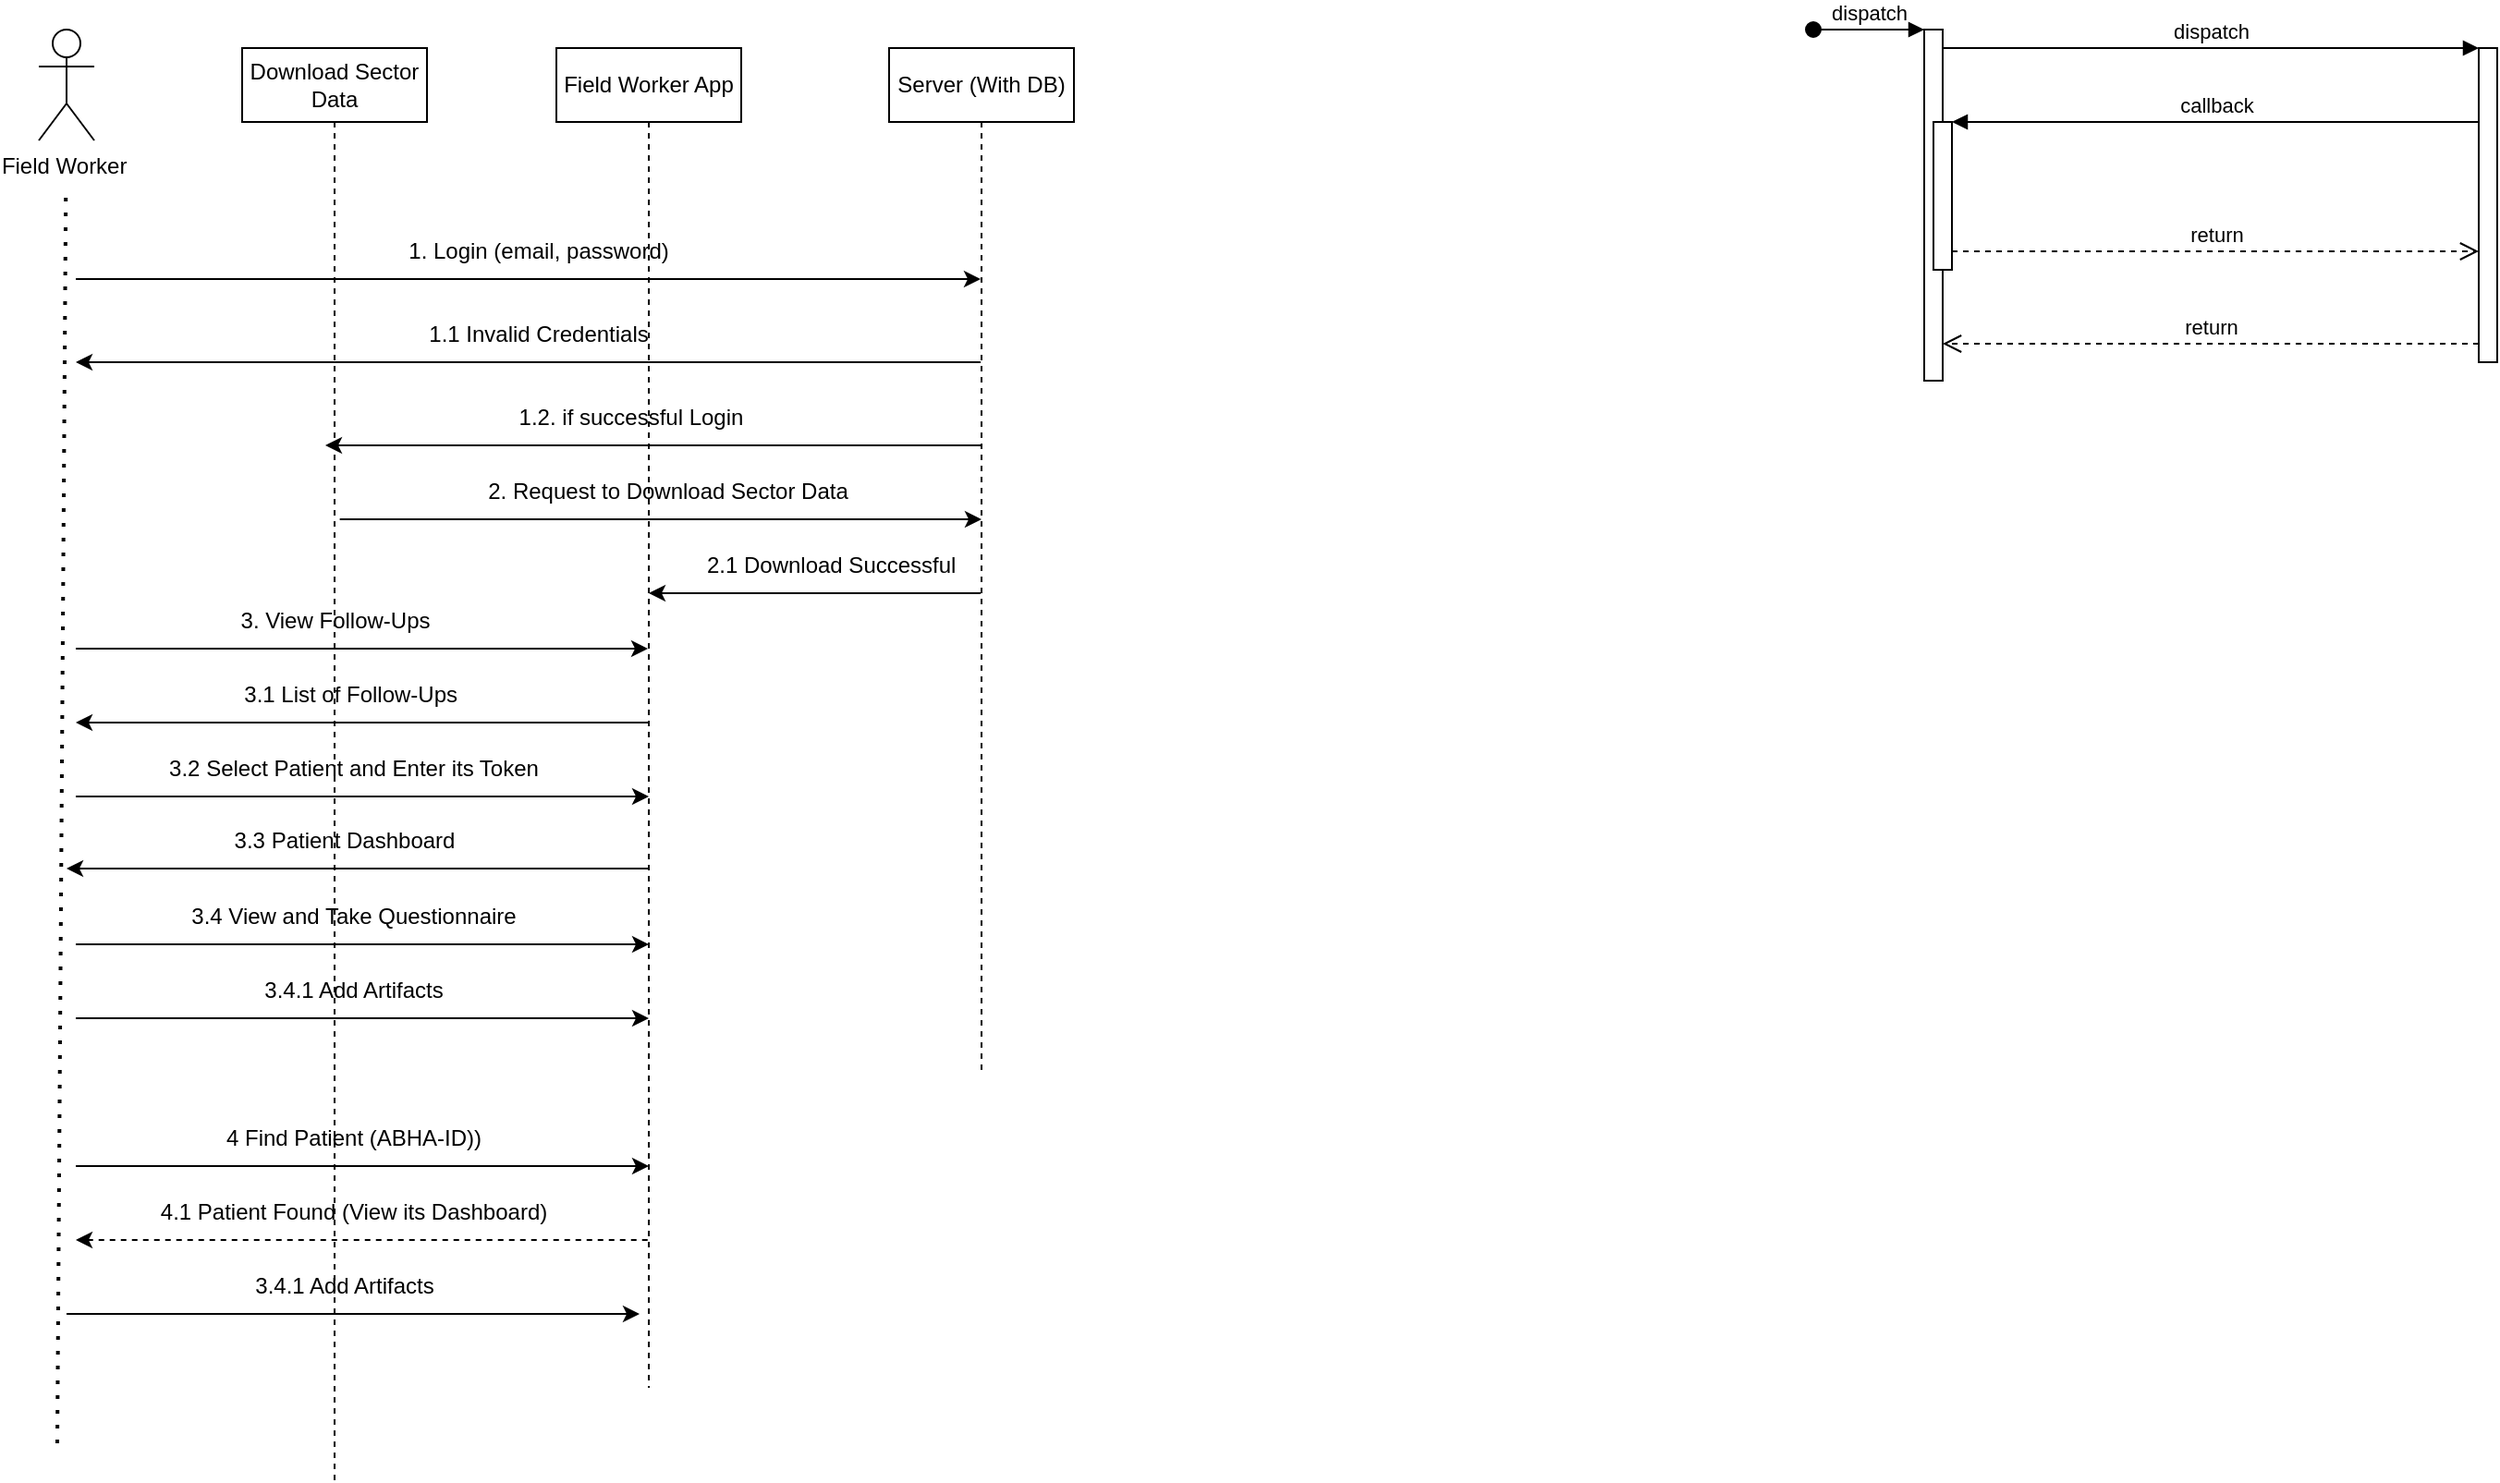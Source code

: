 <mxfile version="23.1.7" type="github">
  <diagram name="Page-1" id="2YBvvXClWsGukQMizWep">
    <mxGraphModel dx="700" dy="376" grid="1" gridSize="10" guides="1" tooltips="1" connect="1" arrows="1" fold="1" page="1" pageScale="1" pageWidth="850" pageHeight="1100" math="0" shadow="0">
      <root>
        <mxCell id="0" />
        <mxCell id="1" parent="0" />
        <mxCell id="aM9ryv3xv72pqoxQDRHE-5" value="Download Sector Data" style="shape=umlLifeline;perimeter=lifelinePerimeter;whiteSpace=wrap;html=1;container=0;dropTarget=0;collapsible=0;recursiveResize=0;outlineConnect=0;portConstraint=eastwest;newEdgeStyle={&quot;edgeStyle&quot;:&quot;elbowEdgeStyle&quot;,&quot;elbow&quot;:&quot;vertical&quot;,&quot;curved&quot;:0,&quot;rounded&quot;:0};" parent="1" vertex="1">
          <mxGeometry x="630" y="105" width="100" height="775" as="geometry" />
        </mxCell>
        <mxCell id="aM9ryv3xv72pqoxQDRHE-2" value="" style="html=1;points=[];perimeter=orthogonalPerimeter;outlineConnect=0;targetShapes=umlLifeline;portConstraint=eastwest;newEdgeStyle={&quot;edgeStyle&quot;:&quot;elbowEdgeStyle&quot;,&quot;elbow&quot;:&quot;vertical&quot;,&quot;curved&quot;:0,&quot;rounded&quot;:0};" parent="1" vertex="1">
          <mxGeometry x="1540" y="95" width="10" height="190" as="geometry" />
        </mxCell>
        <mxCell id="aM9ryv3xv72pqoxQDRHE-3" value="dispatch" style="html=1;verticalAlign=bottom;startArrow=oval;endArrow=block;startSize=8;edgeStyle=elbowEdgeStyle;elbow=vertical;curved=0;rounded=0;" parent="1" target="aM9ryv3xv72pqoxQDRHE-2" edge="1">
          <mxGeometry relative="1" as="geometry">
            <mxPoint x="1480" y="95" as="sourcePoint" />
          </mxGeometry>
        </mxCell>
        <mxCell id="aM9ryv3xv72pqoxQDRHE-4" value="" style="html=1;points=[];perimeter=orthogonalPerimeter;outlineConnect=0;targetShapes=umlLifeline;portConstraint=eastwest;newEdgeStyle={&quot;edgeStyle&quot;:&quot;elbowEdgeStyle&quot;,&quot;elbow&quot;:&quot;vertical&quot;,&quot;curved&quot;:0,&quot;rounded&quot;:0};" parent="1" vertex="1">
          <mxGeometry x="1545" y="145" width="10" height="80" as="geometry" />
        </mxCell>
        <mxCell id="aM9ryv3xv72pqoxQDRHE-6" value="" style="html=1;points=[];perimeter=orthogonalPerimeter;outlineConnect=0;targetShapes=umlLifeline;portConstraint=eastwest;newEdgeStyle={&quot;edgeStyle&quot;:&quot;elbowEdgeStyle&quot;,&quot;elbow&quot;:&quot;vertical&quot;,&quot;curved&quot;:0,&quot;rounded&quot;:0};" parent="1" vertex="1">
          <mxGeometry x="1840" y="105" width="10" height="170" as="geometry" />
        </mxCell>
        <mxCell id="aM9ryv3xv72pqoxQDRHE-7" value="dispatch" style="html=1;verticalAlign=bottom;endArrow=block;edgeStyle=elbowEdgeStyle;elbow=vertical;curved=0;rounded=0;" parent="1" source="aM9ryv3xv72pqoxQDRHE-2" target="aM9ryv3xv72pqoxQDRHE-6" edge="1">
          <mxGeometry relative="1" as="geometry">
            <mxPoint x="1650" y="115" as="sourcePoint" />
            <Array as="points">
              <mxPoint x="1635" y="105" />
            </Array>
          </mxGeometry>
        </mxCell>
        <mxCell id="aM9ryv3xv72pqoxQDRHE-8" value="return" style="html=1;verticalAlign=bottom;endArrow=open;dashed=1;endSize=8;edgeStyle=elbowEdgeStyle;elbow=vertical;curved=0;rounded=0;" parent="1" source="aM9ryv3xv72pqoxQDRHE-6" target="aM9ryv3xv72pqoxQDRHE-2" edge="1">
          <mxGeometry relative="1" as="geometry">
            <mxPoint x="1650" y="190" as="targetPoint" />
            <Array as="points">
              <mxPoint x="1645" y="265" />
            </Array>
          </mxGeometry>
        </mxCell>
        <mxCell id="aM9ryv3xv72pqoxQDRHE-9" value="callback" style="html=1;verticalAlign=bottom;endArrow=block;edgeStyle=elbowEdgeStyle;elbow=vertical;curved=0;rounded=0;" parent="1" source="aM9ryv3xv72pqoxQDRHE-6" target="aM9ryv3xv72pqoxQDRHE-4" edge="1">
          <mxGeometry relative="1" as="geometry">
            <mxPoint x="1630" y="145" as="sourcePoint" />
            <Array as="points">
              <mxPoint x="1645" y="145" />
            </Array>
          </mxGeometry>
        </mxCell>
        <mxCell id="aM9ryv3xv72pqoxQDRHE-10" value="return" style="html=1;verticalAlign=bottom;endArrow=open;dashed=1;endSize=8;edgeStyle=elbowEdgeStyle;elbow=vertical;curved=0;rounded=0;" parent="1" source="aM9ryv3xv72pqoxQDRHE-4" target="aM9ryv3xv72pqoxQDRHE-6" edge="1">
          <mxGeometry relative="1" as="geometry">
            <mxPoint x="1630" y="220" as="targetPoint" />
            <Array as="points">
              <mxPoint x="1635" y="215" />
            </Array>
          </mxGeometry>
        </mxCell>
        <mxCell id="oBV-2JLyiLcAPzUt3Duw-1" value="Field Worker App" style="shape=umlLifeline;perimeter=lifelinePerimeter;whiteSpace=wrap;html=1;container=0;dropTarget=0;collapsible=0;recursiveResize=0;outlineConnect=0;portConstraint=eastwest;newEdgeStyle={&quot;edgeStyle&quot;:&quot;elbowEdgeStyle&quot;,&quot;elbow&quot;:&quot;vertical&quot;,&quot;curved&quot;:0,&quot;rounded&quot;:0};" vertex="1" parent="1">
          <mxGeometry x="800" y="105" width="100" height="725" as="geometry" />
        </mxCell>
        <mxCell id="oBV-2JLyiLcAPzUt3Duw-2" value="Server (With DB)" style="shape=umlLifeline;perimeter=lifelinePerimeter;whiteSpace=wrap;html=1;container=0;dropTarget=0;collapsible=0;recursiveResize=0;outlineConnect=0;portConstraint=eastwest;newEdgeStyle={&quot;edgeStyle&quot;:&quot;elbowEdgeStyle&quot;,&quot;elbow&quot;:&quot;vertical&quot;,&quot;curved&quot;:0,&quot;rounded&quot;:0};" vertex="1" parent="1">
          <mxGeometry x="980" y="105" width="100" height="555" as="geometry" />
        </mxCell>
        <mxCell id="oBV-2JLyiLcAPzUt3Duw-3" value="Field Worker&amp;nbsp;" style="shape=umlActor;verticalLabelPosition=bottom;verticalAlign=top;html=1;outlineConnect=0;" vertex="1" parent="1">
          <mxGeometry x="520" y="95" width="30" height="60" as="geometry" />
        </mxCell>
        <mxCell id="oBV-2JLyiLcAPzUt3Duw-4" value="" style="endArrow=classic;html=1;rounded=0;" edge="1" parent="1" target="oBV-2JLyiLcAPzUt3Duw-2">
          <mxGeometry width="50" height="50" relative="1" as="geometry">
            <mxPoint x="540" y="230" as="sourcePoint" />
            <mxPoint x="550" y="180" as="targetPoint" />
          </mxGeometry>
        </mxCell>
        <mxCell id="oBV-2JLyiLcAPzUt3Duw-5" value="1. Login (email, password)" style="text;html=1;align=center;verticalAlign=middle;resizable=0;points=[];autosize=1;strokeColor=none;fillColor=none;" vertex="1" parent="1">
          <mxGeometry x="710" y="200" width="160" height="30" as="geometry" />
        </mxCell>
        <mxCell id="oBV-2JLyiLcAPzUt3Duw-6" value="" style="endArrow=classic;html=1;rounded=0;" edge="1" parent="1" source="oBV-2JLyiLcAPzUt3Duw-2">
          <mxGeometry width="50" height="50" relative="1" as="geometry">
            <mxPoint x="1025" y="320" as="sourcePoint" />
            <mxPoint x="674.996" y="320" as="targetPoint" />
          </mxGeometry>
        </mxCell>
        <mxCell id="oBV-2JLyiLcAPzUt3Duw-7" value="1.2. if successful Login" style="text;html=1;align=center;verticalAlign=middle;resizable=0;points=[];autosize=1;strokeColor=none;fillColor=none;" vertex="1" parent="1">
          <mxGeometry x="770" y="290" width="140" height="30" as="geometry" />
        </mxCell>
        <mxCell id="oBV-2JLyiLcAPzUt3Duw-8" value="" style="endArrow=classic;html=1;rounded=0;" edge="1" parent="1">
          <mxGeometry width="50" height="50" relative="1" as="geometry">
            <mxPoint x="1029.5" y="275" as="sourcePoint" />
            <mxPoint x="540" y="275" as="targetPoint" />
          </mxGeometry>
        </mxCell>
        <mxCell id="oBV-2JLyiLcAPzUt3Duw-9" value="1.1 Invalid Credentials" style="text;html=1;align=center;verticalAlign=middle;resizable=0;points=[];autosize=1;strokeColor=none;fillColor=none;" vertex="1" parent="1">
          <mxGeometry x="720" y="245" width="140" height="30" as="geometry" />
        </mxCell>
        <mxCell id="oBV-2JLyiLcAPzUt3Duw-10" value="" style="endArrow=classic;startArrow=none;html=1;rounded=0;startFill=0;" edge="1" parent="1">
          <mxGeometry width="50" height="50" relative="1" as="geometry">
            <mxPoint x="682.82" y="360" as="sourcePoint" />
            <mxPoint x="1030" y="360" as="targetPoint" />
          </mxGeometry>
        </mxCell>
        <mxCell id="oBV-2JLyiLcAPzUt3Duw-11" value="2. Request to Download Sector Data" style="text;html=1;align=center;verticalAlign=middle;resizable=0;points=[];autosize=1;strokeColor=none;fillColor=none;" vertex="1" parent="1">
          <mxGeometry x="750" y="330" width="220" height="30" as="geometry" />
        </mxCell>
        <mxCell id="oBV-2JLyiLcAPzUt3Duw-13" value="" style="endArrow=none;dashed=1;html=1;dashPattern=1 3;strokeWidth=2;rounded=0;" edge="1" parent="1">
          <mxGeometry width="50" height="50" relative="1" as="geometry">
            <mxPoint x="530" y="860" as="sourcePoint" />
            <mxPoint x="534.62" y="182.5" as="targetPoint" />
          </mxGeometry>
        </mxCell>
        <mxCell id="oBV-2JLyiLcAPzUt3Duw-14" value="" style="endArrow=classic;html=1;rounded=0;" edge="1" parent="1" source="oBV-2JLyiLcAPzUt3Duw-2" target="oBV-2JLyiLcAPzUt3Duw-1">
          <mxGeometry width="50" height="50" relative="1" as="geometry">
            <mxPoint x="490" y="450" as="sourcePoint" />
            <mxPoint x="540" y="400" as="targetPoint" />
            <Array as="points">
              <mxPoint x="940" y="400" />
            </Array>
          </mxGeometry>
        </mxCell>
        <mxCell id="oBV-2JLyiLcAPzUt3Duw-15" value="2.1 Download Successful&amp;nbsp;" style="text;html=1;align=center;verticalAlign=middle;resizable=0;points=[];autosize=1;strokeColor=none;fillColor=none;" vertex="1" parent="1">
          <mxGeometry x="870" y="370" width="160" height="30" as="geometry" />
        </mxCell>
        <mxCell id="oBV-2JLyiLcAPzUt3Duw-17" value="" style="endArrow=classic;html=1;rounded=0;" edge="1" parent="1" target="oBV-2JLyiLcAPzUt3Duw-1">
          <mxGeometry width="50" height="50" relative="1" as="geometry">
            <mxPoint x="540" y="430" as="sourcePoint" />
            <mxPoint x="740" y="430" as="targetPoint" />
          </mxGeometry>
        </mxCell>
        <mxCell id="oBV-2JLyiLcAPzUt3Duw-18" value="3. View Follow-Ups" style="text;html=1;align=center;verticalAlign=middle;resizable=0;points=[];autosize=1;strokeColor=none;fillColor=none;" vertex="1" parent="1">
          <mxGeometry x="615" y="400" width="130" height="30" as="geometry" />
        </mxCell>
        <mxCell id="oBV-2JLyiLcAPzUt3Duw-24" value="" style="endArrow=none;html=1;rounded=0;startArrow=classic;startFill=1;endFill=0;" edge="1" parent="1" target="oBV-2JLyiLcAPzUt3Duw-1">
          <mxGeometry width="50" height="50" relative="1" as="geometry">
            <mxPoint x="540" y="470" as="sourcePoint" />
            <mxPoint x="850" y="470" as="targetPoint" />
            <Array as="points" />
          </mxGeometry>
        </mxCell>
        <mxCell id="oBV-2JLyiLcAPzUt3Duw-26" value="3.1 List of Follow-Ups&amp;nbsp;" style="text;html=1;align=center;verticalAlign=middle;resizable=0;points=[];autosize=1;strokeColor=none;fillColor=none;" vertex="1" parent="1">
          <mxGeometry x="620" y="440" width="140" height="30" as="geometry" />
        </mxCell>
        <mxCell id="oBV-2JLyiLcAPzUt3Duw-28" value="" style="endArrow=classic;html=1;rounded=0;" edge="1" parent="1">
          <mxGeometry width="50" height="50" relative="1" as="geometry">
            <mxPoint x="540" y="510" as="sourcePoint" />
            <mxPoint x="850" y="510" as="targetPoint" />
            <Array as="points" />
          </mxGeometry>
        </mxCell>
        <mxCell id="oBV-2JLyiLcAPzUt3Duw-29" value="3.2 Select Patient and Enter its Token" style="text;html=1;align=center;verticalAlign=middle;resizable=0;points=[];autosize=1;strokeColor=none;fillColor=none;" vertex="1" parent="1">
          <mxGeometry x="580" y="480" width="220" height="30" as="geometry" />
        </mxCell>
        <mxCell id="oBV-2JLyiLcAPzUt3Duw-30" value="" style="endArrow=none;html=1;rounded=0;startArrow=classic;startFill=1;endFill=0;" edge="1" parent="1" target="oBV-2JLyiLcAPzUt3Duw-1">
          <mxGeometry width="50" height="50" relative="1" as="geometry">
            <mxPoint x="535" y="549" as="sourcePoint" />
            <mxPoint x="845" y="549" as="targetPoint" />
            <Array as="points" />
          </mxGeometry>
        </mxCell>
        <mxCell id="oBV-2JLyiLcAPzUt3Duw-31" value="3.3 Patient Dashboard" style="text;html=1;align=center;verticalAlign=middle;resizable=0;points=[];autosize=1;strokeColor=none;fillColor=none;" vertex="1" parent="1">
          <mxGeometry x="615" y="519" width="140" height="30" as="geometry" />
        </mxCell>
        <mxCell id="oBV-2JLyiLcAPzUt3Duw-32" value="" style="endArrow=classic;html=1;rounded=0;" edge="1" parent="1">
          <mxGeometry width="50" height="50" relative="1" as="geometry">
            <mxPoint x="540" y="590" as="sourcePoint" />
            <mxPoint x="850" y="590" as="targetPoint" />
            <Array as="points" />
          </mxGeometry>
        </mxCell>
        <mxCell id="oBV-2JLyiLcAPzUt3Duw-33" value="3.4 View and Take Questionnaire" style="text;html=1;align=center;verticalAlign=middle;resizable=0;points=[];autosize=1;strokeColor=none;fillColor=none;" vertex="1" parent="1">
          <mxGeometry x="590" y="560" width="200" height="30" as="geometry" />
        </mxCell>
        <mxCell id="oBV-2JLyiLcAPzUt3Duw-34" value="" style="endArrow=classic;html=1;rounded=0;" edge="1" parent="1">
          <mxGeometry width="50" height="50" relative="1" as="geometry">
            <mxPoint x="540" y="630" as="sourcePoint" />
            <mxPoint x="850" y="630" as="targetPoint" />
            <Array as="points" />
          </mxGeometry>
        </mxCell>
        <mxCell id="oBV-2JLyiLcAPzUt3Duw-35" value="3.4.1 Add Artifacts" style="text;html=1;align=center;verticalAlign=middle;resizable=0;points=[];autosize=1;strokeColor=none;fillColor=none;" vertex="1" parent="1">
          <mxGeometry x="630" y="600" width="120" height="30" as="geometry" />
        </mxCell>
        <mxCell id="oBV-2JLyiLcAPzUt3Duw-36" value="" style="endArrow=classic;html=1;rounded=0;" edge="1" parent="1">
          <mxGeometry width="50" height="50" relative="1" as="geometry">
            <mxPoint x="540" y="710" as="sourcePoint" />
            <mxPoint x="850" y="710" as="targetPoint" />
            <Array as="points" />
          </mxGeometry>
        </mxCell>
        <mxCell id="oBV-2JLyiLcAPzUt3Duw-37" value="4 Find Patient (ABHA-ID))" style="text;html=1;align=center;verticalAlign=middle;resizable=0;points=[];autosize=1;strokeColor=none;fillColor=none;" vertex="1" parent="1">
          <mxGeometry x="610" y="680" width="160" height="30" as="geometry" />
        </mxCell>
        <mxCell id="oBV-2JLyiLcAPzUt3Duw-38" value="" style="endArrow=none;html=1;rounded=0;dashed=1;endFill=0;startArrow=classic;startFill=1;" edge="1" parent="1">
          <mxGeometry width="50" height="50" relative="1" as="geometry">
            <mxPoint x="540" y="750" as="sourcePoint" />
            <mxPoint x="850" y="750" as="targetPoint" />
            <Array as="points" />
          </mxGeometry>
        </mxCell>
        <mxCell id="oBV-2JLyiLcAPzUt3Duw-39" value="4.1 Patient Found (View its Dashboard)" style="text;html=1;align=center;verticalAlign=middle;resizable=0;points=[];autosize=1;strokeColor=none;fillColor=none;" vertex="1" parent="1">
          <mxGeometry x="575" y="720" width="230" height="30" as="geometry" />
        </mxCell>
        <mxCell id="oBV-2JLyiLcAPzUt3Duw-40" value="" style="endArrow=classic;html=1;rounded=0;" edge="1" parent="1">
          <mxGeometry width="50" height="50" relative="1" as="geometry">
            <mxPoint x="535" y="790" as="sourcePoint" />
            <mxPoint x="845" y="790" as="targetPoint" />
            <Array as="points" />
          </mxGeometry>
        </mxCell>
        <mxCell id="oBV-2JLyiLcAPzUt3Duw-41" value="3.4.1 Add Artifacts" style="text;html=1;align=center;verticalAlign=middle;resizable=0;points=[];autosize=1;strokeColor=none;fillColor=none;" vertex="1" parent="1">
          <mxGeometry x="625" y="760" width="120" height="30" as="geometry" />
        </mxCell>
      </root>
    </mxGraphModel>
  </diagram>
</mxfile>
